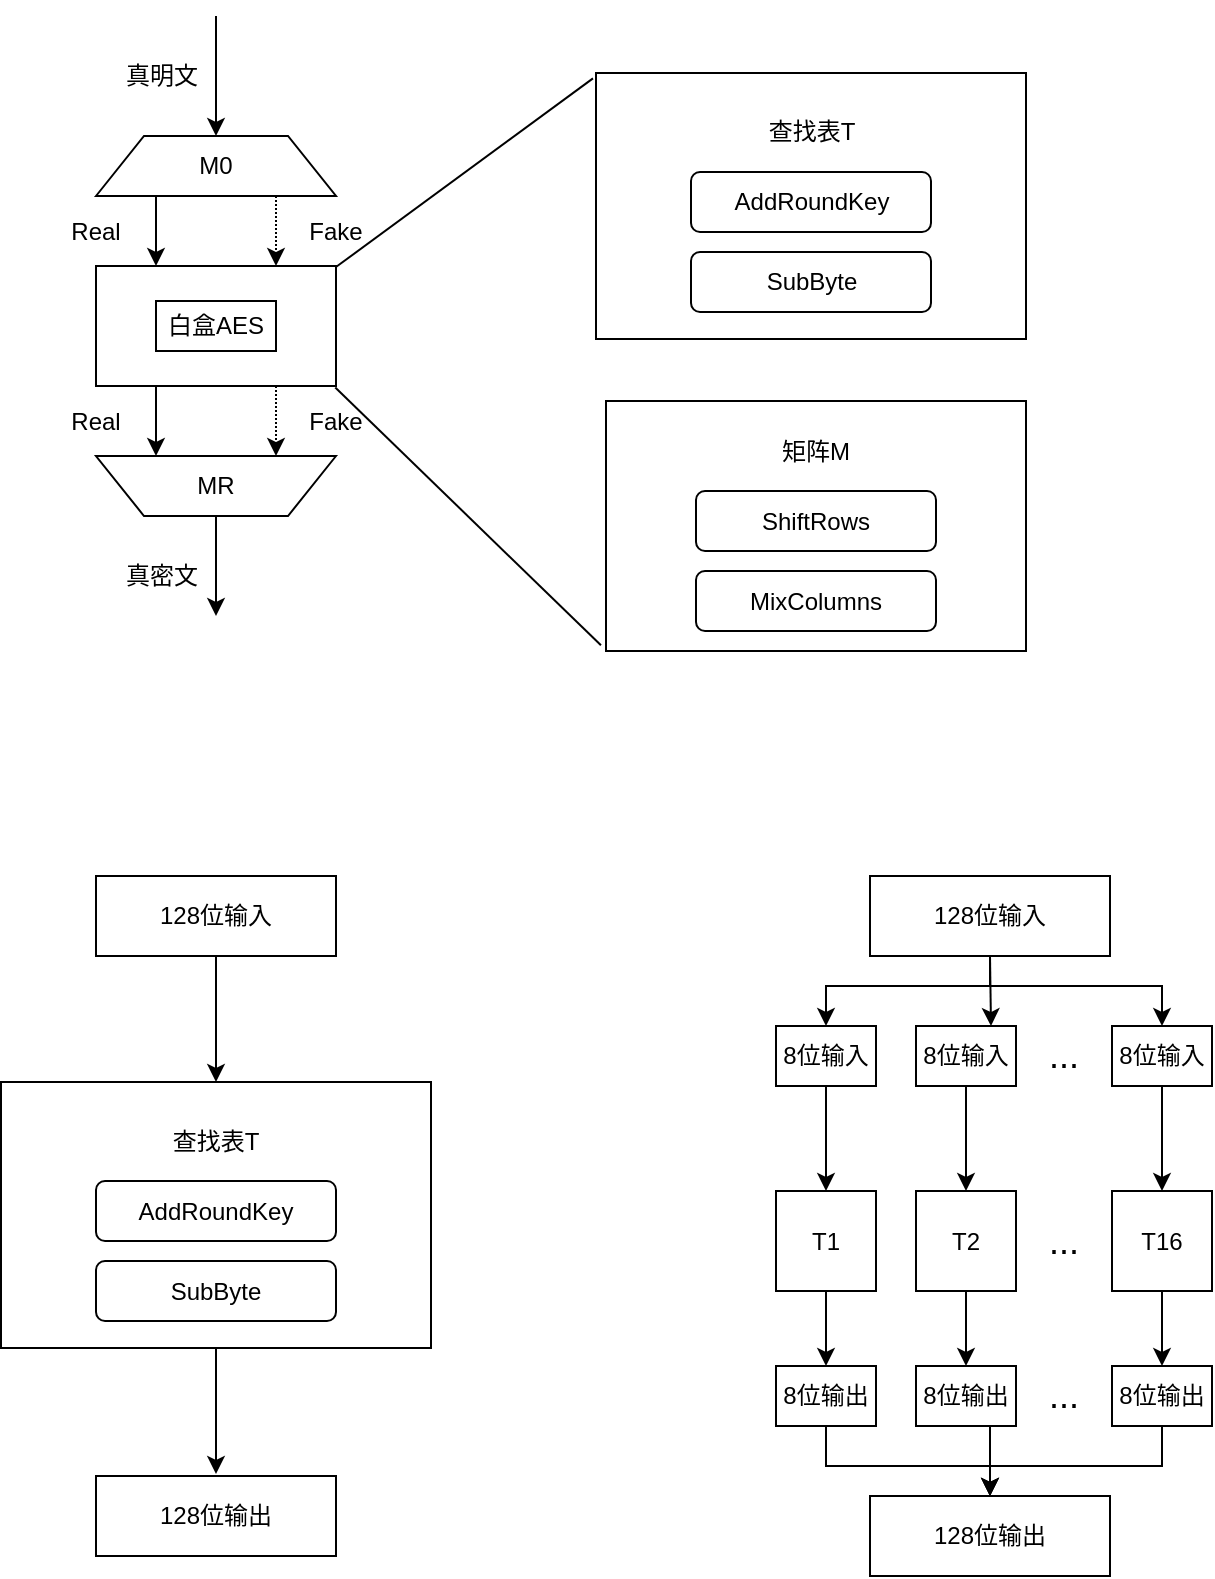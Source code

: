 <mxfile version="10.7.3" type="github"><diagram id="0dRQYv_F5uyMYDGNfTmp" name="Page-1"><mxGraphModel dx="1010" dy="620" grid="1" gridSize="10" guides="1" tooltips="1" connect="1" arrows="1" fold="1" page="1" pageScale="1" pageWidth="827" pageHeight="1169" math="0" shadow="0"><root><mxCell id="0"/><mxCell id="1" parent="0"/><mxCell id="oYDCeMC35sl-nhu6kf63-6" value="" style="rounded=0;whiteSpace=wrap;html=1;" vertex="1" parent="1"><mxGeometry x="630" y="628.5" width="215" height="133" as="geometry"/></mxCell><mxCell id="oYDCeMC35sl-nhu6kf63-4" value="" style="rounded=0;whiteSpace=wrap;html=1;" vertex="1" parent="1"><mxGeometry x="635" y="792.5" width="210" height="125" as="geometry"/></mxCell><mxCell id="oYDCeMC35sl-nhu6kf63-1" value="AddRoundKey" style="rounded=1;whiteSpace=wrap;html=1;" vertex="1" parent="1"><mxGeometry x="677.5" y="678" width="120" height="30" as="geometry"/></mxCell><mxCell id="oYDCeMC35sl-nhu6kf63-2" value="SubByte" style="rounded=1;whiteSpace=wrap;html=1;" vertex="1" parent="1"><mxGeometry x="677.5" y="718" width="120" height="30" as="geometry"/></mxCell><mxCell id="oYDCeMC35sl-nhu6kf63-5" value="查找表T" style="text;html=1;strokeColor=none;fillColor=none;align=center;verticalAlign=middle;whiteSpace=wrap;rounded=0;" vertex="1" parent="1"><mxGeometry x="707.5" y="648" width="60" height="20" as="geometry"/></mxCell><mxCell id="oYDCeMC35sl-nhu6kf63-7" value="ShiftRows" style="rounded=1;whiteSpace=wrap;html=1;" vertex="1" parent="1"><mxGeometry x="680" y="837.5" width="120" height="30" as="geometry"/></mxCell><mxCell id="oYDCeMC35sl-nhu6kf63-8" value="MixColumns" style="rounded=1;whiteSpace=wrap;html=1;" vertex="1" parent="1"><mxGeometry x="680" y="877.5" width="120" height="30" as="geometry"/></mxCell><mxCell id="oYDCeMC35sl-nhu6kf63-9" value="矩阵M" style="text;html=1;strokeColor=none;fillColor=none;align=center;verticalAlign=middle;whiteSpace=wrap;rounded=0;" vertex="1" parent="1"><mxGeometry x="710" y="807.5" width="60" height="20" as="geometry"/></mxCell><mxCell id="oYDCeMC35sl-nhu6kf63-22" style="edgeStyle=orthogonalEdgeStyle;rounded=0;orthogonalLoop=1;jettySize=auto;html=1;exitX=0.25;exitY=1;exitDx=0;exitDy=0;entryX=0.75;entryY=1;entryDx=0;entryDy=0;" edge="1" parent="1" source="oYDCeMC35sl-nhu6kf63-10" target="oYDCeMC35sl-nhu6kf63-16"><mxGeometry relative="1" as="geometry"/></mxCell><mxCell id="oYDCeMC35sl-nhu6kf63-23" style="edgeStyle=orthogonalEdgeStyle;rounded=0;orthogonalLoop=1;jettySize=auto;html=1;exitX=0.75;exitY=1;exitDx=0;exitDy=0;entryX=0.25;entryY=1;entryDx=0;entryDy=0;dashed=1;dashPattern=1 1;" edge="1" parent="1" source="oYDCeMC35sl-nhu6kf63-10" target="oYDCeMC35sl-nhu6kf63-16"><mxGeometry relative="1" as="geometry"/></mxCell><mxCell id="oYDCeMC35sl-nhu6kf63-10" value="" style="rounded=0;whiteSpace=wrap;html=1;" vertex="1" parent="1"><mxGeometry x="380" y="725" width="120" height="60" as="geometry"/></mxCell><mxCell id="oYDCeMC35sl-nhu6kf63-21" style="edgeStyle=orthogonalEdgeStyle;rounded=0;orthogonalLoop=1;jettySize=auto;html=1;exitX=0.75;exitY=1;exitDx=0;exitDy=0;entryX=0.75;entryY=0;entryDx=0;entryDy=0;dashed=1;dashPattern=1 1;" edge="1" parent="1" source="oYDCeMC35sl-nhu6kf63-15" target="oYDCeMC35sl-nhu6kf63-10"><mxGeometry relative="1" as="geometry"/></mxCell><mxCell id="oYDCeMC35sl-nhu6kf63-15" value="M0" style="shape=trapezoid;perimeter=trapezoidPerimeter;whiteSpace=wrap;html=1;" vertex="1" parent="1"><mxGeometry x="380" y="660" width="120" height="30" as="geometry"/></mxCell><mxCell id="oYDCeMC35sl-nhu6kf63-24" style="edgeStyle=orthogonalEdgeStyle;rounded=0;orthogonalLoop=1;jettySize=auto;html=1;exitX=0.5;exitY=0;exitDx=0;exitDy=0;" edge="1" parent="1" source="oYDCeMC35sl-nhu6kf63-16"><mxGeometry relative="1" as="geometry"><mxPoint x="440" y="900" as="targetPoint"/></mxGeometry></mxCell><mxCell id="oYDCeMC35sl-nhu6kf63-16" value="" style="shape=trapezoid;perimeter=trapezoidPerimeter;whiteSpace=wrap;html=1;rotation=180;" vertex="1" parent="1"><mxGeometry x="380" y="820" width="120" height="30" as="geometry"/></mxCell><mxCell id="oYDCeMC35sl-nhu6kf63-17" value="MR" style="text;html=1;strokeColor=none;fillColor=none;align=center;verticalAlign=middle;whiteSpace=wrap;rounded=0;" vertex="1" parent="1"><mxGeometry x="420" y="825" width="40" height="20" as="geometry"/></mxCell><mxCell id="oYDCeMC35sl-nhu6kf63-19" value="" style="endArrow=classic;html=1;entryX=0.5;entryY=0;entryDx=0;entryDy=0;" edge="1" parent="1" target="oYDCeMC35sl-nhu6kf63-15"><mxGeometry width="50" height="50" relative="1" as="geometry"><mxPoint x="440" y="600" as="sourcePoint"/><mxPoint x="320" y="870" as="targetPoint"/></mxGeometry></mxCell><mxCell id="oYDCeMC35sl-nhu6kf63-20" value="" style="endArrow=classic;html=1;entryX=0.25;entryY=0;entryDx=0;entryDy=0;exitX=0.25;exitY=1;exitDx=0;exitDy=0;" edge="1" parent="1" source="oYDCeMC35sl-nhu6kf63-15" target="oYDCeMC35sl-nhu6kf63-10"><mxGeometry width="50" height="50" relative="1" as="geometry"><mxPoint x="240" y="780" as="sourcePoint"/><mxPoint x="290" y="730" as="targetPoint"/></mxGeometry></mxCell><mxCell id="oYDCeMC35sl-nhu6kf63-25" value="Real" style="text;html=1;strokeColor=none;fillColor=none;align=center;verticalAlign=middle;whiteSpace=wrap;rounded=0;" vertex="1" parent="1"><mxGeometry x="360" y="697.5" width="40" height="20" as="geometry"/></mxCell><mxCell id="oYDCeMC35sl-nhu6kf63-26" value="Fake" style="text;html=1;strokeColor=none;fillColor=none;align=center;verticalAlign=middle;whiteSpace=wrap;rounded=0;" vertex="1" parent="1"><mxGeometry x="480" y="698" width="40" height="20" as="geometry"/></mxCell><mxCell id="oYDCeMC35sl-nhu6kf63-27" value="真明文" style="text;html=1;strokeColor=none;fillColor=none;align=center;verticalAlign=middle;whiteSpace=wrap;rounded=0;" vertex="1" parent="1"><mxGeometry x="393" y="620" width="40" height="20" as="geometry"/></mxCell><mxCell id="oYDCeMC35sl-nhu6kf63-29" value="白盒AES" style="rounded=0;whiteSpace=wrap;html=1;" vertex="1" parent="1"><mxGeometry x="410" y="742.5" width="60" height="25" as="geometry"/></mxCell><mxCell id="oYDCeMC35sl-nhu6kf63-30" value="Real" style="text;html=1;strokeColor=none;fillColor=none;align=center;verticalAlign=middle;whiteSpace=wrap;rounded=0;" vertex="1" parent="1"><mxGeometry x="360" y="792.5" width="40" height="20" as="geometry"/></mxCell><mxCell id="oYDCeMC35sl-nhu6kf63-31" value="Fake" style="text;html=1;strokeColor=none;fillColor=none;align=center;verticalAlign=middle;whiteSpace=wrap;rounded=0;" vertex="1" parent="1"><mxGeometry x="480" y="792.5" width="40" height="20" as="geometry"/></mxCell><mxCell id="oYDCeMC35sl-nhu6kf63-32" value="真密文" style="text;html=1;strokeColor=none;fillColor=none;align=center;verticalAlign=middle;whiteSpace=wrap;rounded=0;" vertex="1" parent="1"><mxGeometry x="393" y="870" width="40" height="20" as="geometry"/></mxCell><mxCell id="oYDCeMC35sl-nhu6kf63-34" value="" style="endArrow=none;html=1;exitX=0.997;exitY=0.013;exitDx=0;exitDy=0;exitPerimeter=0;entryX=-0.007;entryY=0.02;entryDx=0;entryDy=0;entryPerimeter=0;" edge="1" parent="1" source="oYDCeMC35sl-nhu6kf63-10" target="oYDCeMC35sl-nhu6kf63-6"><mxGeometry width="50" height="50" relative="1" as="geometry"><mxPoint x="520" y="732.5" as="sourcePoint"/><mxPoint x="627" y="588" as="targetPoint"/></mxGeometry></mxCell><mxCell id="oYDCeMC35sl-nhu6kf63-35" value="" style="endArrow=none;html=1;exitX=0.997;exitY=1.013;exitDx=0;exitDy=0;exitPerimeter=0;entryX=-0.012;entryY=0.977;entryDx=0;entryDy=0;entryPerimeter=0;" edge="1" parent="1" source="oYDCeMC35sl-nhu6kf63-10" target="oYDCeMC35sl-nhu6kf63-4"><mxGeometry width="50" height="50" relative="1" as="geometry"><mxPoint x="502" y="802.5" as="sourcePoint"/><mxPoint x="630" y="910" as="targetPoint"/></mxGeometry></mxCell><mxCell id="oYDCeMC35sl-nhu6kf63-36" value="" style="rounded=0;whiteSpace=wrap;html=1;" vertex="1" parent="1"><mxGeometry x="332.5" y="1133" width="215" height="133" as="geometry"/></mxCell><mxCell id="oYDCeMC35sl-nhu6kf63-37" value="AddRoundKey" style="rounded=1;whiteSpace=wrap;html=1;" vertex="1" parent="1"><mxGeometry x="380" y="1182.5" width="120" height="30" as="geometry"/></mxCell><mxCell id="oYDCeMC35sl-nhu6kf63-38" value="SubByte" style="rounded=1;whiteSpace=wrap;html=1;" vertex="1" parent="1"><mxGeometry x="380" y="1222.5" width="120" height="30" as="geometry"/></mxCell><mxCell id="oYDCeMC35sl-nhu6kf63-39" value="查找表T" style="text;html=1;strokeColor=none;fillColor=none;align=center;verticalAlign=middle;whiteSpace=wrap;rounded=0;" vertex="1" parent="1"><mxGeometry x="410" y="1152.5" width="60" height="20" as="geometry"/></mxCell><mxCell id="oYDCeMC35sl-nhu6kf63-67" style="edgeStyle=orthogonalEdgeStyle;rounded=0;orthogonalLoop=1;jettySize=auto;html=1;exitX=0.5;exitY=1;exitDx=0;exitDy=0;entryX=0.5;entryY=0;entryDx=0;entryDy=0;" edge="1" parent="1" source="oYDCeMC35sl-nhu6kf63-40" target="oYDCeMC35sl-nhu6kf63-63"><mxGeometry relative="1" as="geometry"/></mxCell><mxCell id="oYDCeMC35sl-nhu6kf63-40" value="T1" style="rounded=0;whiteSpace=wrap;html=1;" vertex="1" parent="1"><mxGeometry x="720" y="1187.5" width="50" height="50" as="geometry"/></mxCell><mxCell id="oYDCeMC35sl-nhu6kf63-68" style="edgeStyle=orthogonalEdgeStyle;rounded=0;orthogonalLoop=1;jettySize=auto;html=1;exitX=0.5;exitY=1;exitDx=0;exitDy=0;entryX=0.5;entryY=0;entryDx=0;entryDy=0;" edge="1" parent="1" source="oYDCeMC35sl-nhu6kf63-41" target="oYDCeMC35sl-nhu6kf63-64"><mxGeometry relative="1" as="geometry"/></mxCell><mxCell id="oYDCeMC35sl-nhu6kf63-41" value="T2" style="rounded=0;whiteSpace=wrap;html=1;" vertex="1" parent="1"><mxGeometry x="790" y="1187.5" width="50" height="50" as="geometry"/></mxCell><mxCell id="oYDCeMC35sl-nhu6kf63-69" style="edgeStyle=orthogonalEdgeStyle;rounded=0;orthogonalLoop=1;jettySize=auto;html=1;exitX=0.5;exitY=1;exitDx=0;exitDy=0;entryX=0.5;entryY=0;entryDx=0;entryDy=0;" edge="1" parent="1" source="oYDCeMC35sl-nhu6kf63-42" target="oYDCeMC35sl-nhu6kf63-65"><mxGeometry relative="1" as="geometry"/></mxCell><mxCell id="oYDCeMC35sl-nhu6kf63-42" value="T16" style="rounded=0;whiteSpace=wrap;html=1;" vertex="1" parent="1"><mxGeometry x="888" y="1187.5" width="50" height="50" as="geometry"/></mxCell><mxCell id="oYDCeMC35sl-nhu6kf63-43" value="&lt;font style=&quot;font-size: 18px&quot;&gt;...&lt;/font&gt;" style="text;html=1;strokeColor=none;fillColor=none;align=center;verticalAlign=middle;whiteSpace=wrap;rounded=0;" vertex="1" parent="1"><mxGeometry x="848" y="1202.5" width="32" height="20" as="geometry"/></mxCell><mxCell id="oYDCeMC35sl-nhu6kf63-46" style="edgeStyle=orthogonalEdgeStyle;rounded=0;orthogonalLoop=1;jettySize=auto;html=1;exitX=0.5;exitY=1;exitDx=0;exitDy=0;entryX=0.5;entryY=0;entryDx=0;entryDy=0;" edge="1" parent="1" source="oYDCeMC35sl-nhu6kf63-45" target="oYDCeMC35sl-nhu6kf63-36"><mxGeometry relative="1" as="geometry"/></mxCell><mxCell id="oYDCeMC35sl-nhu6kf63-45" value="128位输入" style="rounded=0;whiteSpace=wrap;html=1;" vertex="1" parent="1"><mxGeometry x="380" y="1030" width="120" height="40" as="geometry"/></mxCell><mxCell id="oYDCeMC35sl-nhu6kf63-47" value="128位输出" style="rounded=0;whiteSpace=wrap;html=1;" vertex="1" parent="1"><mxGeometry x="380" y="1330" width="120" height="40" as="geometry"/></mxCell><mxCell id="oYDCeMC35sl-nhu6kf63-48" style="edgeStyle=orthogonalEdgeStyle;rounded=0;orthogonalLoop=1;jettySize=auto;html=1;exitX=0.5;exitY=1;exitDx=0;exitDy=0;entryX=0.5;entryY=0;entryDx=0;entryDy=0;" edge="1" parent="1"><mxGeometry relative="1" as="geometry"><mxPoint x="440" y="1266" as="sourcePoint"/><mxPoint x="440" y="1329" as="targetPoint"/></mxGeometry></mxCell><mxCell id="oYDCeMC35sl-nhu6kf63-56" style="edgeStyle=orthogonalEdgeStyle;rounded=0;orthogonalLoop=1;jettySize=auto;html=1;exitX=0.5;exitY=1;exitDx=0;exitDy=0;entryX=0.5;entryY=0;entryDx=0;entryDy=0;" edge="1" parent="1" source="oYDCeMC35sl-nhu6kf63-49" target="oYDCeMC35sl-nhu6kf63-51"><mxGeometry relative="1" as="geometry"><Array as="points"><mxPoint x="827" y="1085"/><mxPoint x="745" y="1085"/></Array></mxGeometry></mxCell><mxCell id="oYDCeMC35sl-nhu6kf63-58" style="edgeStyle=orthogonalEdgeStyle;rounded=0;orthogonalLoop=1;jettySize=auto;html=1;exitX=0.5;exitY=1;exitDx=0;exitDy=0;entryX=0.5;entryY=0;entryDx=0;entryDy=0;" edge="1" parent="1" source="oYDCeMC35sl-nhu6kf63-49" target="oYDCeMC35sl-nhu6kf63-53"><mxGeometry relative="1" as="geometry"><Array as="points"><mxPoint x="827" y="1085"/><mxPoint x="913" y="1085"/></Array></mxGeometry></mxCell><mxCell id="oYDCeMC35sl-nhu6kf63-59" style="edgeStyle=orthogonalEdgeStyle;rounded=0;orthogonalLoop=1;jettySize=auto;html=1;exitX=0.5;exitY=1;exitDx=0;exitDy=0;entryX=0.75;entryY=0;entryDx=0;entryDy=0;" edge="1" parent="1" source="oYDCeMC35sl-nhu6kf63-49" target="oYDCeMC35sl-nhu6kf63-52"><mxGeometry relative="1" as="geometry"/></mxCell><mxCell id="oYDCeMC35sl-nhu6kf63-49" value="128位输入" style="rounded=0;whiteSpace=wrap;html=1;" vertex="1" parent="1"><mxGeometry x="767" y="1030" width="120" height="40" as="geometry"/></mxCell><mxCell id="oYDCeMC35sl-nhu6kf63-60" style="edgeStyle=orthogonalEdgeStyle;rounded=0;orthogonalLoop=1;jettySize=auto;html=1;exitX=0.5;exitY=1;exitDx=0;exitDy=0;entryX=0.5;entryY=0;entryDx=0;entryDy=0;" edge="1" parent="1" source="oYDCeMC35sl-nhu6kf63-51" target="oYDCeMC35sl-nhu6kf63-40"><mxGeometry relative="1" as="geometry"/></mxCell><mxCell id="oYDCeMC35sl-nhu6kf63-51" value="8位输入" style="rounded=0;whiteSpace=wrap;html=1;" vertex="1" parent="1"><mxGeometry x="720" y="1105" width="50" height="30" as="geometry"/></mxCell><mxCell id="oYDCeMC35sl-nhu6kf63-61" style="edgeStyle=orthogonalEdgeStyle;rounded=0;orthogonalLoop=1;jettySize=auto;html=1;exitX=0.5;exitY=1;exitDx=0;exitDy=0;entryX=0.5;entryY=0;entryDx=0;entryDy=0;" edge="1" parent="1" source="oYDCeMC35sl-nhu6kf63-52" target="oYDCeMC35sl-nhu6kf63-41"><mxGeometry relative="1" as="geometry"/></mxCell><mxCell id="oYDCeMC35sl-nhu6kf63-52" value="8位输入" style="rounded=0;whiteSpace=wrap;html=1;" vertex="1" parent="1"><mxGeometry x="790" y="1105" width="50" height="30" as="geometry"/></mxCell><mxCell id="oYDCeMC35sl-nhu6kf63-62" style="edgeStyle=orthogonalEdgeStyle;rounded=0;orthogonalLoop=1;jettySize=auto;html=1;exitX=0.5;exitY=1;exitDx=0;exitDy=0;entryX=0.5;entryY=0;entryDx=0;entryDy=0;" edge="1" parent="1" source="oYDCeMC35sl-nhu6kf63-53" target="oYDCeMC35sl-nhu6kf63-42"><mxGeometry relative="1" as="geometry"/></mxCell><mxCell id="oYDCeMC35sl-nhu6kf63-53" value="8位输入" style="rounded=0;whiteSpace=wrap;html=1;" vertex="1" parent="1"><mxGeometry x="888" y="1105" width="50" height="30" as="geometry"/></mxCell><mxCell id="oYDCeMC35sl-nhu6kf63-54" value="&lt;font style=&quot;font-size: 18px&quot;&gt;...&lt;/font&gt;" style="text;html=1;strokeColor=none;fillColor=none;align=center;verticalAlign=middle;whiteSpace=wrap;rounded=0;" vertex="1" parent="1"><mxGeometry x="848" y="1110" width="32" height="20" as="geometry"/></mxCell><mxCell id="oYDCeMC35sl-nhu6kf63-71" style="edgeStyle=orthogonalEdgeStyle;rounded=0;orthogonalLoop=1;jettySize=auto;html=1;exitX=0.5;exitY=1;exitDx=0;exitDy=0;entryX=0.5;entryY=0;entryDx=0;entryDy=0;" edge="1" parent="1" source="oYDCeMC35sl-nhu6kf63-63" target="oYDCeMC35sl-nhu6kf63-70"><mxGeometry relative="1" as="geometry"><Array as="points"><mxPoint x="745" y="1325"/><mxPoint x="827" y="1325"/></Array></mxGeometry></mxCell><mxCell id="oYDCeMC35sl-nhu6kf63-63" value="8位输出" style="rounded=0;whiteSpace=wrap;html=1;" vertex="1" parent="1"><mxGeometry x="720" y="1275" width="50" height="30" as="geometry"/></mxCell><mxCell id="oYDCeMC35sl-nhu6kf63-74" style="edgeStyle=orthogonalEdgeStyle;rounded=0;orthogonalLoop=1;jettySize=auto;html=1;exitX=0.5;exitY=1;exitDx=0;exitDy=0;entryX=0.5;entryY=0;entryDx=0;entryDy=0;" edge="1" parent="1" source="oYDCeMC35sl-nhu6kf63-64" target="oYDCeMC35sl-nhu6kf63-70"><mxGeometry relative="1" as="geometry"/></mxCell><mxCell id="oYDCeMC35sl-nhu6kf63-64" value="8位输出" style="rounded=0;whiteSpace=wrap;html=1;" vertex="1" parent="1"><mxGeometry x="790" y="1275" width="50" height="30" as="geometry"/></mxCell><mxCell id="oYDCeMC35sl-nhu6kf63-75" style="edgeStyle=orthogonalEdgeStyle;rounded=0;orthogonalLoop=1;jettySize=auto;html=1;exitX=0.5;exitY=1;exitDx=0;exitDy=0;entryX=0.5;entryY=0;entryDx=0;entryDy=0;" edge="1" parent="1" source="oYDCeMC35sl-nhu6kf63-65" target="oYDCeMC35sl-nhu6kf63-70"><mxGeometry relative="1" as="geometry"><Array as="points"><mxPoint x="913" y="1325"/><mxPoint x="827" y="1325"/></Array></mxGeometry></mxCell><mxCell id="oYDCeMC35sl-nhu6kf63-65" value="8位输出" style="rounded=0;whiteSpace=wrap;html=1;" vertex="1" parent="1"><mxGeometry x="888" y="1275" width="50" height="30" as="geometry"/></mxCell><mxCell id="oYDCeMC35sl-nhu6kf63-66" value="&lt;font style=&quot;font-size: 18px&quot;&gt;...&lt;/font&gt;" style="text;html=1;strokeColor=none;fillColor=none;align=center;verticalAlign=middle;whiteSpace=wrap;rounded=0;" vertex="1" parent="1"><mxGeometry x="848" y="1280" width="32" height="20" as="geometry"/></mxCell><mxCell id="oYDCeMC35sl-nhu6kf63-70" value="128位输出" style="rounded=0;whiteSpace=wrap;html=1;" vertex="1" parent="1"><mxGeometry x="767" y="1340" width="120" height="40" as="geometry"/></mxCell></root></mxGraphModel></diagram></mxfile>